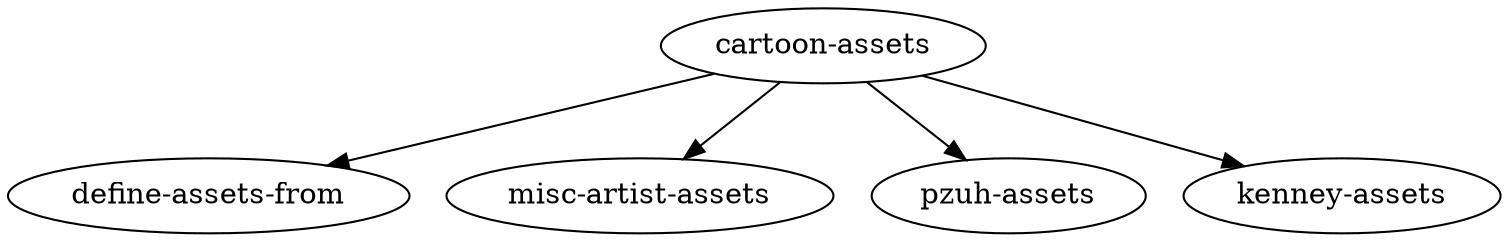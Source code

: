 digraph G {
	node0 [label="define-assets-from"];
	node1 [label="misc-artist-assets"];
	node2 [label="pzuh-assets"];
	node3 [label="cartoon-assets"];
	node4 [label="kenney-assets"];
	subgraph U {
		edge [dir=none];
	}
	subgraph D {
		node3 -> node2;
		node3 -> node1;
		node3 -> node0;
		node3 -> node4;
	}
}
